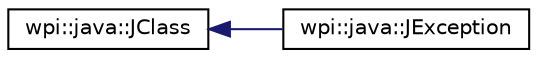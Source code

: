 digraph "Graphical Class Hierarchy"
{
  edge [fontname="Helvetica",fontsize="10",labelfontname="Helvetica",labelfontsize="10"];
  node [fontname="Helvetica",fontsize="10",shape=record];
  rankdir="LR";
  Node1 [label="wpi::java::JClass",height=0.2,width=0.4,color="black", fillcolor="white", style="filled",URL="$classwpi_1_1java_1_1JClass.html"];
  Node1 -> Node2 [dir="back",color="midnightblue",fontsize="10",style="solid",fontname="Helvetica"];
  Node2 [label="wpi::java::JException",height=0.2,width=0.4,color="black", fillcolor="white", style="filled",URL="$classwpi_1_1java_1_1JException.html"];
}
